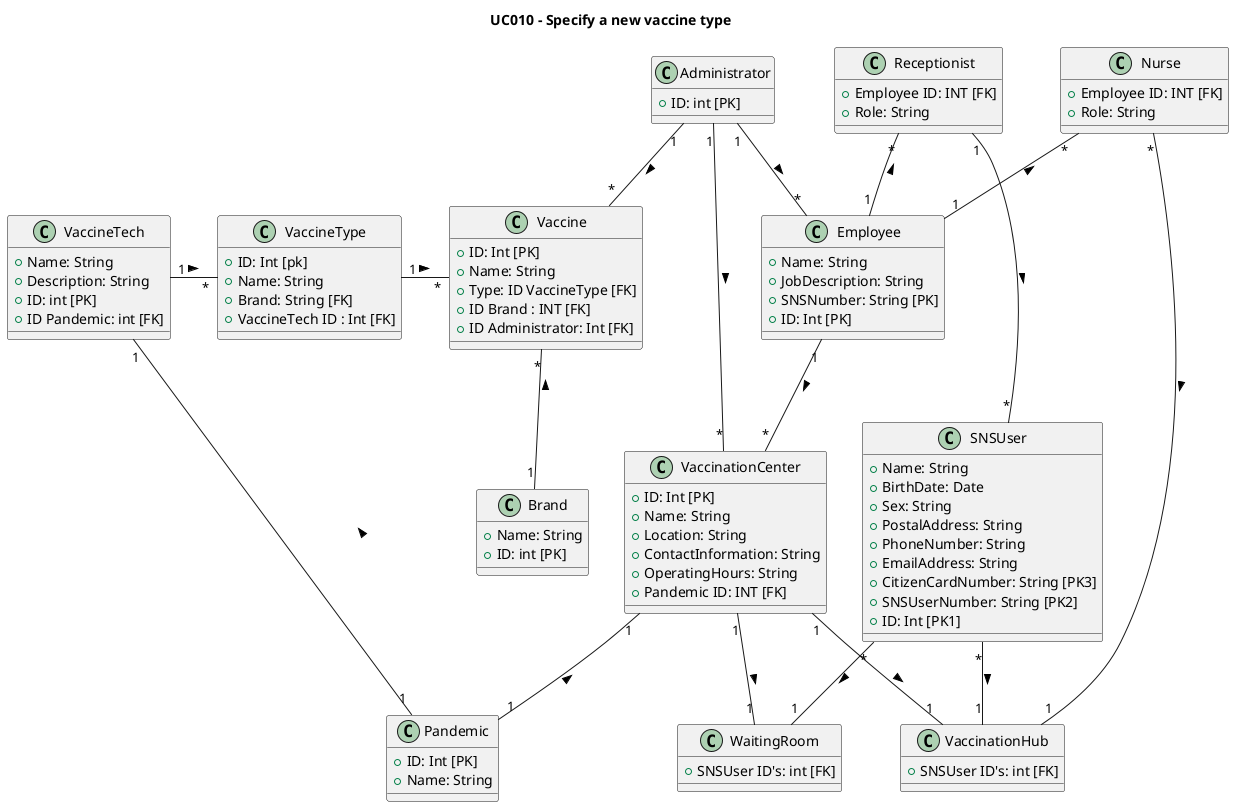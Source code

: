 @startuml
title UC010 - Specify a new vaccine type




class VaccineTech{
    +Name: String
    +Description: String
    +ID: int [PK]
    +ID Pandemic: int [FK]

}

class Brand {
    +Name: String
    +ID: int [PK]
}

class Administrator {
    +ID: int [PK]
}

class Vaccine {
    +ID: Int [PK]
    +Name: String
    +Type: ID VaccineType [FK]
    +ID Brand : INT [FK]
    +ID Administrator: Int [FK]
}

class VaccineType {
     +ID: Int [pk]
     +Name: String
     +Brand: String [FK]
     +VaccineTech ID : Int [FK]
}

class VaccinationCenter {
    +ID: Int [PK]
    +Name: String
    +Location: String
    +ContactInformation: String
    +OperatingHours: String
    +Pandemic ID: INT [FK]
}

class Pandemic {
    +ID: Int [PK]
    +Name: String
}

class Employee {
    +Name: String
    +JobDescription: String
    +SNSNumber: String [PK]
    +ID: Int [PK]
}

class Receptionist {
    +Employee ID: INT [FK]
    +Role: String
}

class SNSUser {
    +Name: String
    +BirthDate: Date
    +Sex: String
    +PostalAddress: String
    +PhoneNumber: String
    +EmailAddress: String
    +CitizenCardNumber: String [PK3]
    +SNSUserNumber: String [PK2]
    +ID: Int [PK1]
}

class WaitingRoom{
    +SNSUser ID's: int [FK]
}

class VaccinationHub{
    +SNSUser ID's: int [FK]
}

class Nurse{
     +Employee ID: INT [FK]
     +Role: String
}

' Relationships
VaccinationCenter "1" -- "1" VaccinationHub: >
VaccinationCenter "1" -- "1" WaitingRoom: >
Nurse "*" -- "1" VaccinationHub :  >
Nurse "*" -- "1" Employee :  <
SNSUser "*" -- "1" VaccinationHub :  >
SNSUser "*" -- "1" WaitingRoom :  >
Receptionist "*" -- "1" Employee :  <
Receptionist "1" -- "*" SNSUser :  >
Administrator "1" -- "  *" Employee : >
Employee "1" -- "*" VaccinationCenter :  >
Administrator "1" -- "*" VaccinationCenter :  >
VaccineTech "1" -- "1" Pandemic :  <
VaccinationCenter "1" -- "1" Pandemic :  <
Administrator "1" -- "*" Vaccine :  >
Vaccine "*" -- "1" Brand :  <
VaccineTech "1   "-"    *" VaccineType : >
VaccineType "1   "-"    *"Vaccine : >

@enduml